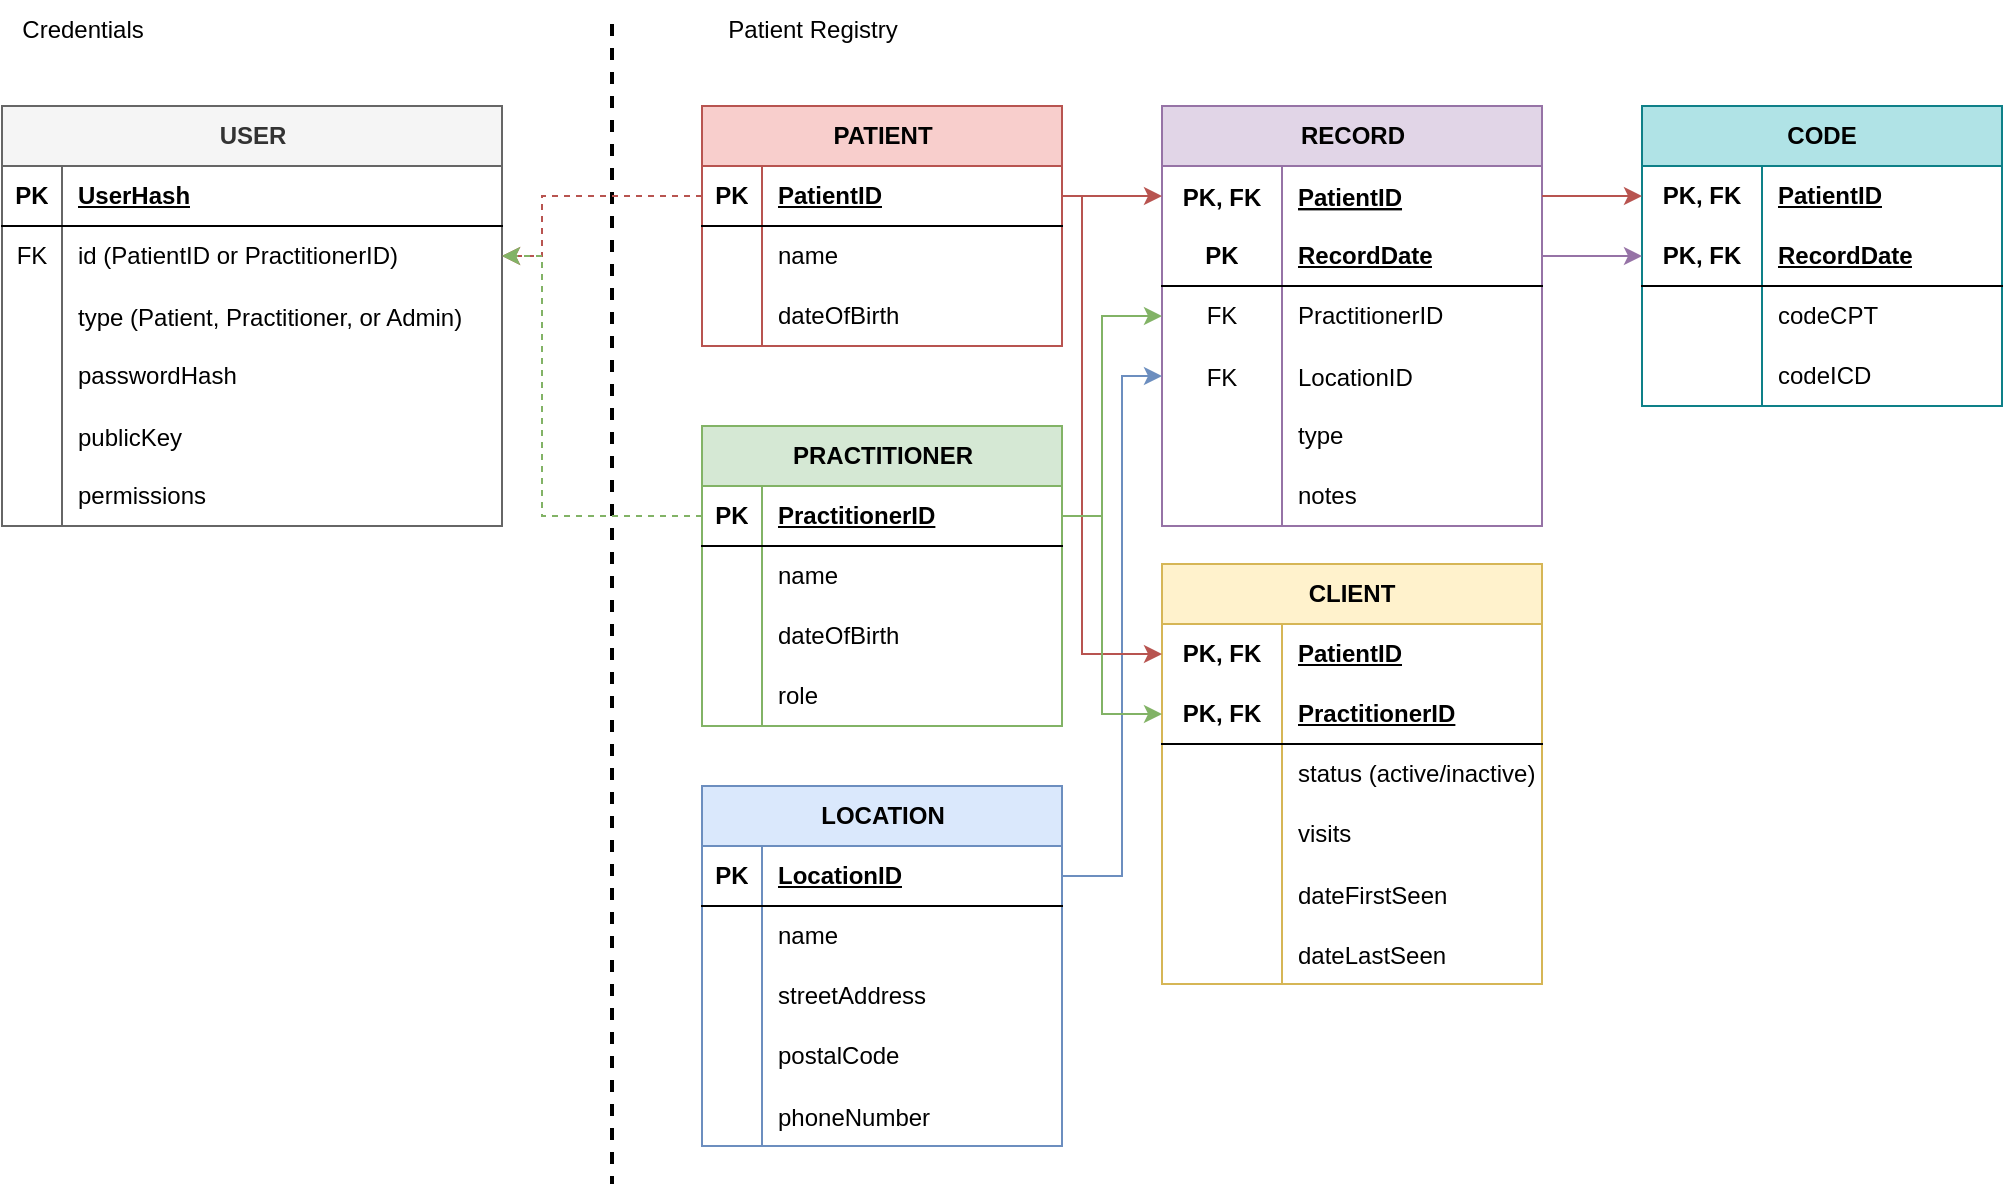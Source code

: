 <mxfile version="24.4.0" type="github">
  <diagram name="Credentials &amp; Patient Registry" id="eqYuc8Sgv0YEJW-9Jb40">
    <mxGraphModel dx="1221" dy="765" grid="1" gridSize="10" guides="1" tooltips="1" connect="1" arrows="1" fold="1" page="1" pageScale="1" pageWidth="1100" pageHeight="850" math="0" shadow="0">
      <root>
        <mxCell id="0" />
        <mxCell id="1" parent="0" />
        <mxCell id="CZYOtbxIdXGF0Ih6spGk-1" value="PATIENT" style="shape=table;startSize=30;container=1;collapsible=1;childLayout=tableLayout;fixedRows=1;rowLines=0;fontStyle=1;align=center;resizeLast=1;html=1;fillColor=#f8cecc;strokeColor=#b85450;" parent="1" vertex="1">
          <mxGeometry x="390" y="81" width="180" height="120" as="geometry">
            <mxRectangle x="80" y="40" width="80" height="30" as="alternateBounds" />
          </mxGeometry>
        </mxCell>
        <mxCell id="CZYOtbxIdXGF0Ih6spGk-2" value="" style="shape=tableRow;horizontal=0;startSize=0;swimlaneHead=0;swimlaneBody=0;fillColor=none;collapsible=0;dropTarget=0;points=[[0,0.5],[1,0.5]];portConstraint=eastwest;top=0;left=0;right=0;bottom=1;" parent="CZYOtbxIdXGF0Ih6spGk-1" vertex="1">
          <mxGeometry y="30" width="180" height="30" as="geometry" />
        </mxCell>
        <mxCell id="CZYOtbxIdXGF0Ih6spGk-3" value="PK" style="shape=partialRectangle;connectable=0;fillColor=none;top=0;left=0;bottom=0;right=0;fontStyle=1;overflow=hidden;whiteSpace=wrap;html=1;" parent="CZYOtbxIdXGF0Ih6spGk-2" vertex="1">
          <mxGeometry width="30" height="30" as="geometry">
            <mxRectangle width="30" height="30" as="alternateBounds" />
          </mxGeometry>
        </mxCell>
        <mxCell id="CZYOtbxIdXGF0Ih6spGk-4" value="PatientID" style="shape=partialRectangle;connectable=0;fillColor=none;top=0;left=0;bottom=0;right=0;align=left;spacingLeft=6;fontStyle=5;overflow=hidden;whiteSpace=wrap;html=1;" parent="CZYOtbxIdXGF0Ih6spGk-2" vertex="1">
          <mxGeometry x="30" width="150" height="30" as="geometry">
            <mxRectangle width="150" height="30" as="alternateBounds" />
          </mxGeometry>
        </mxCell>
        <mxCell id="CZYOtbxIdXGF0Ih6spGk-5" value="" style="shape=tableRow;horizontal=0;startSize=0;swimlaneHead=0;swimlaneBody=0;fillColor=none;collapsible=0;dropTarget=0;points=[[0,0.5],[1,0.5]];portConstraint=eastwest;top=0;left=0;right=0;bottom=0;" parent="CZYOtbxIdXGF0Ih6spGk-1" vertex="1">
          <mxGeometry y="60" width="180" height="30" as="geometry" />
        </mxCell>
        <mxCell id="CZYOtbxIdXGF0Ih6spGk-6" value="" style="shape=partialRectangle;connectable=0;fillColor=none;top=0;left=0;bottom=0;right=0;editable=1;overflow=hidden;whiteSpace=wrap;html=1;" parent="CZYOtbxIdXGF0Ih6spGk-5" vertex="1">
          <mxGeometry width="30" height="30" as="geometry">
            <mxRectangle width="30" height="30" as="alternateBounds" />
          </mxGeometry>
        </mxCell>
        <mxCell id="CZYOtbxIdXGF0Ih6spGk-7" value="name" style="shape=partialRectangle;connectable=0;fillColor=none;top=0;left=0;bottom=0;right=0;align=left;spacingLeft=6;overflow=hidden;whiteSpace=wrap;html=1;" parent="CZYOtbxIdXGF0Ih6spGk-5" vertex="1">
          <mxGeometry x="30" width="150" height="30" as="geometry">
            <mxRectangle width="150" height="30" as="alternateBounds" />
          </mxGeometry>
        </mxCell>
        <mxCell id="CZYOtbxIdXGF0Ih6spGk-8" value="" style="shape=tableRow;horizontal=0;startSize=0;swimlaneHead=0;swimlaneBody=0;fillColor=none;collapsible=0;dropTarget=0;points=[[0,0.5],[1,0.5]];portConstraint=eastwest;top=0;left=0;right=0;bottom=0;" parent="CZYOtbxIdXGF0Ih6spGk-1" vertex="1">
          <mxGeometry y="90" width="180" height="30" as="geometry" />
        </mxCell>
        <mxCell id="CZYOtbxIdXGF0Ih6spGk-9" value="" style="shape=partialRectangle;connectable=0;fillColor=none;top=0;left=0;bottom=0;right=0;editable=1;overflow=hidden;whiteSpace=wrap;html=1;" parent="CZYOtbxIdXGF0Ih6spGk-8" vertex="1">
          <mxGeometry width="30" height="30" as="geometry">
            <mxRectangle width="30" height="30" as="alternateBounds" />
          </mxGeometry>
        </mxCell>
        <mxCell id="CZYOtbxIdXGF0Ih6spGk-10" value="dateOfBirth" style="shape=partialRectangle;connectable=0;fillColor=none;top=0;left=0;bottom=0;right=0;align=left;spacingLeft=6;overflow=hidden;whiteSpace=wrap;html=1;" parent="CZYOtbxIdXGF0Ih6spGk-8" vertex="1">
          <mxGeometry x="30" width="150" height="30" as="geometry">
            <mxRectangle width="150" height="30" as="alternateBounds" />
          </mxGeometry>
        </mxCell>
        <mxCell id="CZYOtbxIdXGF0Ih6spGk-21" value="PRACTITIONER" style="shape=table;startSize=30;container=1;collapsible=1;childLayout=tableLayout;fixedRows=1;rowLines=0;fontStyle=1;align=center;resizeLast=1;html=1;fillColor=#d5e8d4;strokeColor=#82b366;" parent="1" vertex="1">
          <mxGeometry x="390" y="241" width="180" height="150" as="geometry" />
        </mxCell>
        <mxCell id="CZYOtbxIdXGF0Ih6spGk-22" value="" style="shape=tableRow;horizontal=0;startSize=0;swimlaneHead=0;swimlaneBody=0;fillColor=none;collapsible=0;dropTarget=0;points=[[0,0.5],[1,0.5]];portConstraint=eastwest;top=0;left=0;right=0;bottom=1;" parent="CZYOtbxIdXGF0Ih6spGk-21" vertex="1">
          <mxGeometry y="30" width="180" height="30" as="geometry" />
        </mxCell>
        <mxCell id="CZYOtbxIdXGF0Ih6spGk-23" value="PK" style="shape=partialRectangle;connectable=0;fillColor=none;top=0;left=0;bottom=0;right=0;fontStyle=1;overflow=hidden;whiteSpace=wrap;html=1;" parent="CZYOtbxIdXGF0Ih6spGk-22" vertex="1">
          <mxGeometry width="30" height="30" as="geometry">
            <mxRectangle width="30" height="30" as="alternateBounds" />
          </mxGeometry>
        </mxCell>
        <mxCell id="CZYOtbxIdXGF0Ih6spGk-24" value="PractitionerID" style="shape=partialRectangle;connectable=0;fillColor=none;top=0;left=0;bottom=0;right=0;align=left;spacingLeft=6;fontStyle=5;overflow=hidden;whiteSpace=wrap;html=1;" parent="CZYOtbxIdXGF0Ih6spGk-22" vertex="1">
          <mxGeometry x="30" width="150" height="30" as="geometry">
            <mxRectangle width="150" height="30" as="alternateBounds" />
          </mxGeometry>
        </mxCell>
        <mxCell id="CZYOtbxIdXGF0Ih6spGk-25" value="" style="shape=tableRow;horizontal=0;startSize=0;swimlaneHead=0;swimlaneBody=0;fillColor=none;collapsible=0;dropTarget=0;points=[[0,0.5],[1,0.5]];portConstraint=eastwest;top=0;left=0;right=0;bottom=0;" parent="CZYOtbxIdXGF0Ih6spGk-21" vertex="1">
          <mxGeometry y="60" width="180" height="30" as="geometry" />
        </mxCell>
        <mxCell id="CZYOtbxIdXGF0Ih6spGk-26" value="" style="shape=partialRectangle;connectable=0;fillColor=none;top=0;left=0;bottom=0;right=0;editable=1;overflow=hidden;whiteSpace=wrap;html=1;" parent="CZYOtbxIdXGF0Ih6spGk-25" vertex="1">
          <mxGeometry width="30" height="30" as="geometry">
            <mxRectangle width="30" height="30" as="alternateBounds" />
          </mxGeometry>
        </mxCell>
        <mxCell id="CZYOtbxIdXGF0Ih6spGk-27" value="name" style="shape=partialRectangle;connectable=0;fillColor=none;top=0;left=0;bottom=0;right=0;align=left;spacingLeft=6;overflow=hidden;whiteSpace=wrap;html=1;" parent="CZYOtbxIdXGF0Ih6spGk-25" vertex="1">
          <mxGeometry x="30" width="150" height="30" as="geometry">
            <mxRectangle width="150" height="30" as="alternateBounds" />
          </mxGeometry>
        </mxCell>
        <mxCell id="CZYOtbxIdXGF0Ih6spGk-28" value="" style="shape=tableRow;horizontal=0;startSize=0;swimlaneHead=0;swimlaneBody=0;fillColor=none;collapsible=0;dropTarget=0;points=[[0,0.5],[1,0.5]];portConstraint=eastwest;top=0;left=0;right=0;bottom=0;" parent="CZYOtbxIdXGF0Ih6spGk-21" vertex="1">
          <mxGeometry y="90" width="180" height="30" as="geometry" />
        </mxCell>
        <mxCell id="CZYOtbxIdXGF0Ih6spGk-29" value="" style="shape=partialRectangle;connectable=0;fillColor=none;top=0;left=0;bottom=0;right=0;editable=1;overflow=hidden;whiteSpace=wrap;html=1;" parent="CZYOtbxIdXGF0Ih6spGk-28" vertex="1">
          <mxGeometry width="30" height="30" as="geometry">
            <mxRectangle width="30" height="30" as="alternateBounds" />
          </mxGeometry>
        </mxCell>
        <mxCell id="CZYOtbxIdXGF0Ih6spGk-30" value="dateOfBirth" style="shape=partialRectangle;connectable=0;fillColor=none;top=0;left=0;bottom=0;right=0;align=left;spacingLeft=6;overflow=hidden;whiteSpace=wrap;html=1;" parent="CZYOtbxIdXGF0Ih6spGk-28" vertex="1">
          <mxGeometry x="30" width="150" height="30" as="geometry">
            <mxRectangle width="150" height="30" as="alternateBounds" />
          </mxGeometry>
        </mxCell>
        <mxCell id="CZYOtbxIdXGF0Ih6spGk-31" value="" style="shape=tableRow;horizontal=0;startSize=0;swimlaneHead=0;swimlaneBody=0;fillColor=none;collapsible=0;dropTarget=0;points=[[0,0.5],[1,0.5]];portConstraint=eastwest;top=0;left=0;right=0;bottom=0;" parent="CZYOtbxIdXGF0Ih6spGk-21" vertex="1">
          <mxGeometry y="120" width="180" height="30" as="geometry" />
        </mxCell>
        <mxCell id="CZYOtbxIdXGF0Ih6spGk-32" value="" style="shape=partialRectangle;connectable=0;fillColor=none;top=0;left=0;bottom=0;right=0;editable=1;overflow=hidden;whiteSpace=wrap;html=1;" parent="CZYOtbxIdXGF0Ih6spGk-31" vertex="1">
          <mxGeometry width="30" height="30" as="geometry">
            <mxRectangle width="30" height="30" as="alternateBounds" />
          </mxGeometry>
        </mxCell>
        <mxCell id="CZYOtbxIdXGF0Ih6spGk-33" value="role" style="shape=partialRectangle;connectable=0;fillColor=none;top=0;left=0;bottom=0;right=0;align=left;spacingLeft=6;overflow=hidden;whiteSpace=wrap;html=1;" parent="CZYOtbxIdXGF0Ih6spGk-31" vertex="1">
          <mxGeometry x="30" width="150" height="30" as="geometry">
            <mxRectangle width="150" height="30" as="alternateBounds" />
          </mxGeometry>
        </mxCell>
        <mxCell id="CZYOtbxIdXGF0Ih6spGk-38" value="RECORD" style="shape=table;startSize=30;container=1;collapsible=1;childLayout=tableLayout;fixedRows=1;rowLines=0;fontStyle=1;align=center;resizeLast=1;html=1;fillColor=#e1d5e7;strokeColor=#9673a6;" parent="1" vertex="1">
          <mxGeometry x="620" y="81" width="190" height="210" as="geometry" />
        </mxCell>
        <mxCell id="CZYOtbxIdXGF0Ih6spGk-58" value="" style="shape=tableRow;horizontal=0;startSize=0;swimlaneHead=0;swimlaneBody=0;fillColor=none;collapsible=0;dropTarget=0;points=[[0,0.5],[1,0.5]];portConstraint=eastwest;top=0;left=0;right=0;bottom=0;" parent="CZYOtbxIdXGF0Ih6spGk-38" vertex="1">
          <mxGeometry y="30" width="190" height="30" as="geometry" />
        </mxCell>
        <mxCell id="CZYOtbxIdXGF0Ih6spGk-59" value="PK, FK" style="shape=partialRectangle;connectable=0;fillColor=none;top=0;left=0;bottom=0;right=0;editable=1;overflow=hidden;fontStyle=1" parent="CZYOtbxIdXGF0Ih6spGk-58" vertex="1">
          <mxGeometry width="60" height="30" as="geometry">
            <mxRectangle width="60" height="30" as="alternateBounds" />
          </mxGeometry>
        </mxCell>
        <mxCell id="CZYOtbxIdXGF0Ih6spGk-60" value="PatientID" style="shape=partialRectangle;connectable=0;fillColor=none;top=0;left=0;bottom=0;right=0;align=left;spacingLeft=6;overflow=hidden;fontStyle=5" parent="CZYOtbxIdXGF0Ih6spGk-58" vertex="1">
          <mxGeometry x="60" width="130" height="30" as="geometry">
            <mxRectangle width="130" height="30" as="alternateBounds" />
          </mxGeometry>
        </mxCell>
        <mxCell id="CZYOtbxIdXGF0Ih6spGk-39" value="" style="shape=tableRow;horizontal=0;startSize=0;swimlaneHead=0;swimlaneBody=0;fillColor=none;collapsible=0;dropTarget=0;points=[[0,0.5],[1,0.5]];portConstraint=eastwest;top=0;left=0;right=0;bottom=1;" parent="CZYOtbxIdXGF0Ih6spGk-38" vertex="1">
          <mxGeometry y="60" width="190" height="30" as="geometry" />
        </mxCell>
        <mxCell id="CZYOtbxIdXGF0Ih6spGk-40" value="PK" style="shape=partialRectangle;connectable=0;fillColor=none;top=0;left=0;bottom=0;right=0;fontStyle=1;overflow=hidden;whiteSpace=wrap;html=1;" parent="CZYOtbxIdXGF0Ih6spGk-39" vertex="1">
          <mxGeometry width="60" height="30" as="geometry">
            <mxRectangle width="60" height="30" as="alternateBounds" />
          </mxGeometry>
        </mxCell>
        <mxCell id="CZYOtbxIdXGF0Ih6spGk-41" value="RecordDate" style="shape=partialRectangle;connectable=0;fillColor=none;top=0;left=0;bottom=0;right=0;align=left;spacingLeft=6;fontStyle=5;overflow=hidden;whiteSpace=wrap;html=1;" parent="CZYOtbxIdXGF0Ih6spGk-39" vertex="1">
          <mxGeometry x="60" width="130" height="30" as="geometry">
            <mxRectangle width="130" height="30" as="alternateBounds" />
          </mxGeometry>
        </mxCell>
        <mxCell id="CZYOtbxIdXGF0Ih6spGk-42" value="" style="shape=tableRow;horizontal=0;startSize=0;swimlaneHead=0;swimlaneBody=0;fillColor=none;collapsible=0;dropTarget=0;points=[[0,0.5],[1,0.5]];portConstraint=eastwest;top=0;left=0;right=0;bottom=0;" parent="CZYOtbxIdXGF0Ih6spGk-38" vertex="1">
          <mxGeometry y="90" width="190" height="30" as="geometry" />
        </mxCell>
        <mxCell id="CZYOtbxIdXGF0Ih6spGk-43" value="FK" style="shape=partialRectangle;connectable=0;fillColor=none;top=0;left=0;bottom=0;right=0;editable=1;overflow=hidden;whiteSpace=wrap;html=1;" parent="CZYOtbxIdXGF0Ih6spGk-42" vertex="1">
          <mxGeometry width="60" height="30" as="geometry">
            <mxRectangle width="60" height="30" as="alternateBounds" />
          </mxGeometry>
        </mxCell>
        <mxCell id="CZYOtbxIdXGF0Ih6spGk-44" value="PractitionerID" style="shape=partialRectangle;connectable=0;fillColor=none;top=0;left=0;bottom=0;right=0;align=left;spacingLeft=6;overflow=hidden;whiteSpace=wrap;html=1;" parent="CZYOtbxIdXGF0Ih6spGk-42" vertex="1">
          <mxGeometry x="60" width="130" height="30" as="geometry">
            <mxRectangle width="130" height="30" as="alternateBounds" />
          </mxGeometry>
        </mxCell>
        <mxCell id="CZYOtbxIdXGF0Ih6spGk-83" value="" style="shape=tableRow;horizontal=0;startSize=0;swimlaneHead=0;swimlaneBody=0;fillColor=none;collapsible=0;dropTarget=0;points=[[0,0.5],[1,0.5]];portConstraint=eastwest;top=0;left=0;right=0;bottom=0;" parent="CZYOtbxIdXGF0Ih6spGk-38" vertex="1">
          <mxGeometry y="120" width="190" height="30" as="geometry" />
        </mxCell>
        <mxCell id="CZYOtbxIdXGF0Ih6spGk-84" value="FK" style="shape=partialRectangle;connectable=0;fillColor=none;top=0;left=0;bottom=0;right=0;editable=1;overflow=hidden;" parent="CZYOtbxIdXGF0Ih6spGk-83" vertex="1">
          <mxGeometry width="60" height="30" as="geometry">
            <mxRectangle width="60" height="30" as="alternateBounds" />
          </mxGeometry>
        </mxCell>
        <mxCell id="CZYOtbxIdXGF0Ih6spGk-85" value="LocationID" style="shape=partialRectangle;connectable=0;fillColor=none;top=0;left=0;bottom=0;right=0;align=left;spacingLeft=6;overflow=hidden;" parent="CZYOtbxIdXGF0Ih6spGk-83" vertex="1">
          <mxGeometry x="60" width="130" height="30" as="geometry">
            <mxRectangle width="130" height="30" as="alternateBounds" />
          </mxGeometry>
        </mxCell>
        <mxCell id="CZYOtbxIdXGF0Ih6spGk-45" value="" style="shape=tableRow;horizontal=0;startSize=0;swimlaneHead=0;swimlaneBody=0;fillColor=none;collapsible=0;dropTarget=0;points=[[0,0.5],[1,0.5]];portConstraint=eastwest;top=0;left=0;right=0;bottom=0;" parent="CZYOtbxIdXGF0Ih6spGk-38" vertex="1">
          <mxGeometry y="150" width="190" height="30" as="geometry" />
        </mxCell>
        <mxCell id="CZYOtbxIdXGF0Ih6spGk-46" value="" style="shape=partialRectangle;connectable=0;fillColor=none;top=0;left=0;bottom=0;right=0;editable=1;overflow=hidden;whiteSpace=wrap;html=1;" parent="CZYOtbxIdXGF0Ih6spGk-45" vertex="1">
          <mxGeometry width="60" height="30" as="geometry">
            <mxRectangle width="60" height="30" as="alternateBounds" />
          </mxGeometry>
        </mxCell>
        <mxCell id="CZYOtbxIdXGF0Ih6spGk-47" value="type" style="shape=partialRectangle;connectable=0;fillColor=none;top=0;left=0;bottom=0;right=0;align=left;spacingLeft=6;overflow=hidden;whiteSpace=wrap;html=1;" parent="CZYOtbxIdXGF0Ih6spGk-45" vertex="1">
          <mxGeometry x="60" width="130" height="30" as="geometry">
            <mxRectangle width="130" height="30" as="alternateBounds" />
          </mxGeometry>
        </mxCell>
        <mxCell id="CZYOtbxIdXGF0Ih6spGk-48" value="" style="shape=tableRow;horizontal=0;startSize=0;swimlaneHead=0;swimlaneBody=0;fillColor=none;collapsible=0;dropTarget=0;points=[[0,0.5],[1,0.5]];portConstraint=eastwest;top=0;left=0;right=0;bottom=0;" parent="CZYOtbxIdXGF0Ih6spGk-38" vertex="1">
          <mxGeometry y="180" width="190" height="30" as="geometry" />
        </mxCell>
        <mxCell id="CZYOtbxIdXGF0Ih6spGk-49" value="" style="shape=partialRectangle;connectable=0;fillColor=none;top=0;left=0;bottom=0;right=0;editable=1;overflow=hidden;whiteSpace=wrap;html=1;" parent="CZYOtbxIdXGF0Ih6spGk-48" vertex="1">
          <mxGeometry width="60" height="30" as="geometry">
            <mxRectangle width="60" height="30" as="alternateBounds" />
          </mxGeometry>
        </mxCell>
        <mxCell id="CZYOtbxIdXGF0Ih6spGk-50" value="notes" style="shape=partialRectangle;connectable=0;fillColor=none;top=0;left=0;bottom=0;right=0;align=left;spacingLeft=6;overflow=hidden;whiteSpace=wrap;html=1;" parent="CZYOtbxIdXGF0Ih6spGk-48" vertex="1">
          <mxGeometry x="60" width="130" height="30" as="geometry">
            <mxRectangle width="130" height="30" as="alternateBounds" />
          </mxGeometry>
        </mxCell>
        <mxCell id="CZYOtbxIdXGF0Ih6spGk-64" value="LOCATION" style="shape=table;startSize=30;container=1;collapsible=1;childLayout=tableLayout;fixedRows=1;rowLines=0;fontStyle=1;align=center;resizeLast=1;html=1;fillColor=#dae8fc;strokeColor=#6c8ebf;" parent="1" vertex="1">
          <mxGeometry x="390" y="421" width="180" height="180" as="geometry" />
        </mxCell>
        <mxCell id="CZYOtbxIdXGF0Ih6spGk-65" value="" style="shape=tableRow;horizontal=0;startSize=0;swimlaneHead=0;swimlaneBody=0;fillColor=none;collapsible=0;dropTarget=0;points=[[0,0.5],[1,0.5]];portConstraint=eastwest;top=0;left=0;right=0;bottom=1;" parent="CZYOtbxIdXGF0Ih6spGk-64" vertex="1">
          <mxGeometry y="30" width="180" height="30" as="geometry" />
        </mxCell>
        <mxCell id="CZYOtbxIdXGF0Ih6spGk-66" value="PK" style="shape=partialRectangle;connectable=0;fillColor=none;top=0;left=0;bottom=0;right=0;fontStyle=1;overflow=hidden;whiteSpace=wrap;html=1;" parent="CZYOtbxIdXGF0Ih6spGk-65" vertex="1">
          <mxGeometry width="30" height="30" as="geometry">
            <mxRectangle width="30" height="30" as="alternateBounds" />
          </mxGeometry>
        </mxCell>
        <mxCell id="CZYOtbxIdXGF0Ih6spGk-67" value="LocationID" style="shape=partialRectangle;connectable=0;fillColor=none;top=0;left=0;bottom=0;right=0;align=left;spacingLeft=6;fontStyle=5;overflow=hidden;whiteSpace=wrap;html=1;" parent="CZYOtbxIdXGF0Ih6spGk-65" vertex="1">
          <mxGeometry x="30" width="150" height="30" as="geometry">
            <mxRectangle width="150" height="30" as="alternateBounds" />
          </mxGeometry>
        </mxCell>
        <mxCell id="CZYOtbxIdXGF0Ih6spGk-68" value="" style="shape=tableRow;horizontal=0;startSize=0;swimlaneHead=0;swimlaneBody=0;fillColor=none;collapsible=0;dropTarget=0;points=[[0,0.5],[1,0.5]];portConstraint=eastwest;top=0;left=0;right=0;bottom=0;" parent="CZYOtbxIdXGF0Ih6spGk-64" vertex="1">
          <mxGeometry y="60" width="180" height="30" as="geometry" />
        </mxCell>
        <mxCell id="CZYOtbxIdXGF0Ih6spGk-69" value="" style="shape=partialRectangle;connectable=0;fillColor=none;top=0;left=0;bottom=0;right=0;editable=1;overflow=hidden;whiteSpace=wrap;html=1;" parent="CZYOtbxIdXGF0Ih6spGk-68" vertex="1">
          <mxGeometry width="30" height="30" as="geometry">
            <mxRectangle width="30" height="30" as="alternateBounds" />
          </mxGeometry>
        </mxCell>
        <mxCell id="CZYOtbxIdXGF0Ih6spGk-70" value="name" style="shape=partialRectangle;connectable=0;fillColor=none;top=0;left=0;bottom=0;right=0;align=left;spacingLeft=6;overflow=hidden;whiteSpace=wrap;html=1;" parent="CZYOtbxIdXGF0Ih6spGk-68" vertex="1">
          <mxGeometry x="30" width="150" height="30" as="geometry">
            <mxRectangle width="150" height="30" as="alternateBounds" />
          </mxGeometry>
        </mxCell>
        <mxCell id="CZYOtbxIdXGF0Ih6spGk-71" value="" style="shape=tableRow;horizontal=0;startSize=0;swimlaneHead=0;swimlaneBody=0;fillColor=none;collapsible=0;dropTarget=0;points=[[0,0.5],[1,0.5]];portConstraint=eastwest;top=0;left=0;right=0;bottom=0;" parent="CZYOtbxIdXGF0Ih6spGk-64" vertex="1">
          <mxGeometry y="90" width="180" height="30" as="geometry" />
        </mxCell>
        <mxCell id="CZYOtbxIdXGF0Ih6spGk-72" value="" style="shape=partialRectangle;connectable=0;fillColor=none;top=0;left=0;bottom=0;right=0;editable=1;overflow=hidden;whiteSpace=wrap;html=1;" parent="CZYOtbxIdXGF0Ih6spGk-71" vertex="1">
          <mxGeometry width="30" height="30" as="geometry">
            <mxRectangle width="30" height="30" as="alternateBounds" />
          </mxGeometry>
        </mxCell>
        <mxCell id="CZYOtbxIdXGF0Ih6spGk-73" value="streetAddress" style="shape=partialRectangle;connectable=0;fillColor=none;top=0;left=0;bottom=0;right=0;align=left;spacingLeft=6;overflow=hidden;whiteSpace=wrap;html=1;" parent="CZYOtbxIdXGF0Ih6spGk-71" vertex="1">
          <mxGeometry x="30" width="150" height="30" as="geometry">
            <mxRectangle width="150" height="30" as="alternateBounds" />
          </mxGeometry>
        </mxCell>
        <mxCell id="CZYOtbxIdXGF0Ih6spGk-74" value="" style="shape=tableRow;horizontal=0;startSize=0;swimlaneHead=0;swimlaneBody=0;fillColor=none;collapsible=0;dropTarget=0;points=[[0,0.5],[1,0.5]];portConstraint=eastwest;top=0;left=0;right=0;bottom=0;" parent="CZYOtbxIdXGF0Ih6spGk-64" vertex="1">
          <mxGeometry y="120" width="180" height="30" as="geometry" />
        </mxCell>
        <mxCell id="CZYOtbxIdXGF0Ih6spGk-75" value="" style="shape=partialRectangle;connectable=0;fillColor=none;top=0;left=0;bottom=0;right=0;editable=1;overflow=hidden;whiteSpace=wrap;html=1;" parent="CZYOtbxIdXGF0Ih6spGk-74" vertex="1">
          <mxGeometry width="30" height="30" as="geometry">
            <mxRectangle width="30" height="30" as="alternateBounds" />
          </mxGeometry>
        </mxCell>
        <mxCell id="CZYOtbxIdXGF0Ih6spGk-76" value="postalCode" style="shape=partialRectangle;connectable=0;fillColor=none;top=0;left=0;bottom=0;right=0;align=left;spacingLeft=6;overflow=hidden;whiteSpace=wrap;html=1;" parent="CZYOtbxIdXGF0Ih6spGk-74" vertex="1">
          <mxGeometry x="30" width="150" height="30" as="geometry">
            <mxRectangle width="150" height="30" as="alternateBounds" />
          </mxGeometry>
        </mxCell>
        <mxCell id="CZYOtbxIdXGF0Ih6spGk-77" value="" style="shape=tableRow;horizontal=0;startSize=0;swimlaneHead=0;swimlaneBody=0;fillColor=none;collapsible=0;dropTarget=0;points=[[0,0.5],[1,0.5]];portConstraint=eastwest;top=0;left=0;right=0;bottom=0;" parent="CZYOtbxIdXGF0Ih6spGk-64" vertex="1">
          <mxGeometry y="150" width="180" height="30" as="geometry" />
        </mxCell>
        <mxCell id="CZYOtbxIdXGF0Ih6spGk-78" value="" style="shape=partialRectangle;connectable=0;fillColor=none;top=0;left=0;bottom=0;right=0;editable=1;overflow=hidden;" parent="CZYOtbxIdXGF0Ih6spGk-77" vertex="1">
          <mxGeometry width="30" height="30" as="geometry">
            <mxRectangle width="30" height="30" as="alternateBounds" />
          </mxGeometry>
        </mxCell>
        <mxCell id="CZYOtbxIdXGF0Ih6spGk-79" value="phoneNumber" style="shape=partialRectangle;connectable=0;fillColor=none;top=0;left=0;bottom=0;right=0;align=left;spacingLeft=6;overflow=hidden;" parent="CZYOtbxIdXGF0Ih6spGk-77" vertex="1">
          <mxGeometry x="30" width="150" height="30" as="geometry">
            <mxRectangle width="150" height="30" as="alternateBounds" />
          </mxGeometry>
        </mxCell>
        <mxCell id="CZYOtbxIdXGF0Ih6spGk-86" style="edgeStyle=orthogonalEdgeStyle;rounded=0;orthogonalLoop=1;jettySize=auto;html=1;exitX=1;exitY=0.5;exitDx=0;exitDy=0;entryX=0;entryY=0.5;entryDx=0;entryDy=0;fillColor=#dae8fc;strokeColor=#6c8ebf;" parent="1" source="CZYOtbxIdXGF0Ih6spGk-65" target="CZYOtbxIdXGF0Ih6spGk-83" edge="1">
          <mxGeometry relative="1" as="geometry">
            <Array as="points">
              <mxPoint x="600" y="466" />
              <mxPoint x="600" y="216" />
            </Array>
          </mxGeometry>
        </mxCell>
        <mxCell id="CZYOtbxIdXGF0Ih6spGk-87" style="edgeStyle=orthogonalEdgeStyle;rounded=0;orthogonalLoop=1;jettySize=auto;html=1;exitX=1;exitY=0.5;exitDx=0;exitDy=0;entryX=0;entryY=0.5;entryDx=0;entryDy=0;fillColor=#d5e8d4;strokeColor=#82b366;" parent="1" source="CZYOtbxIdXGF0Ih6spGk-22" target="CZYOtbxIdXGF0Ih6spGk-42" edge="1">
          <mxGeometry relative="1" as="geometry">
            <Array as="points">
              <mxPoint x="590" y="286" />
              <mxPoint x="590" y="186" />
            </Array>
          </mxGeometry>
        </mxCell>
        <mxCell id="3VrDn4-zEaqxQMhyOwzm-1" value="USER" style="shape=table;startSize=30;container=1;collapsible=1;childLayout=tableLayout;fixedRows=1;rowLines=0;fontStyle=1;align=center;resizeLast=1;html=1;fillColor=#f5f5f5;fontColor=#333333;strokeColor=#666666;" parent="1" vertex="1">
          <mxGeometry x="40" y="81" width="250" height="210" as="geometry" />
        </mxCell>
        <mxCell id="3VrDn4-zEaqxQMhyOwzm-2" value="" style="shape=tableRow;horizontal=0;startSize=0;swimlaneHead=0;swimlaneBody=0;fillColor=none;collapsible=0;dropTarget=0;points=[[0,0.5],[1,0.5]];portConstraint=eastwest;top=0;left=0;right=0;bottom=1;" parent="3VrDn4-zEaqxQMhyOwzm-1" vertex="1">
          <mxGeometry y="30" width="250" height="30" as="geometry" />
        </mxCell>
        <mxCell id="3VrDn4-zEaqxQMhyOwzm-3" value="PK" style="shape=partialRectangle;connectable=0;fillColor=none;top=0;left=0;bottom=0;right=0;fontStyle=1;overflow=hidden;whiteSpace=wrap;html=1;" parent="3VrDn4-zEaqxQMhyOwzm-2" vertex="1">
          <mxGeometry width="30" height="30" as="geometry">
            <mxRectangle width="30" height="30" as="alternateBounds" />
          </mxGeometry>
        </mxCell>
        <mxCell id="3VrDn4-zEaqxQMhyOwzm-4" value="UserHash" style="shape=partialRectangle;connectable=0;fillColor=none;top=0;left=0;bottom=0;right=0;align=left;spacingLeft=6;fontStyle=5;overflow=hidden;whiteSpace=wrap;html=1;" parent="3VrDn4-zEaqxQMhyOwzm-2" vertex="1">
          <mxGeometry x="30" width="220" height="30" as="geometry">
            <mxRectangle width="220" height="30" as="alternateBounds" />
          </mxGeometry>
        </mxCell>
        <mxCell id="3VrDn4-zEaqxQMhyOwzm-5" value="" style="shape=tableRow;horizontal=0;startSize=0;swimlaneHead=0;swimlaneBody=0;fillColor=none;collapsible=0;dropTarget=0;points=[[0,0.5],[1,0.5]];portConstraint=eastwest;top=0;left=0;right=0;bottom=0;" parent="3VrDn4-zEaqxQMhyOwzm-1" vertex="1">
          <mxGeometry y="60" width="250" height="30" as="geometry" />
        </mxCell>
        <mxCell id="3VrDn4-zEaqxQMhyOwzm-6" value="FK" style="shape=partialRectangle;connectable=0;fillColor=none;top=0;left=0;bottom=0;right=0;editable=1;overflow=hidden;whiteSpace=wrap;html=1;" parent="3VrDn4-zEaqxQMhyOwzm-5" vertex="1">
          <mxGeometry width="30" height="30" as="geometry">
            <mxRectangle width="30" height="30" as="alternateBounds" />
          </mxGeometry>
        </mxCell>
        <mxCell id="3VrDn4-zEaqxQMhyOwzm-7" value="id (PatientID or PractitionerID)" style="shape=partialRectangle;connectable=0;fillColor=none;top=0;left=0;bottom=0;right=0;align=left;spacingLeft=6;overflow=hidden;whiteSpace=wrap;html=1;" parent="3VrDn4-zEaqxQMhyOwzm-5" vertex="1">
          <mxGeometry x="30" width="220" height="30" as="geometry">
            <mxRectangle width="220" height="30" as="alternateBounds" />
          </mxGeometry>
        </mxCell>
        <mxCell id="3VrDn4-zEaqxQMhyOwzm-18" value="" style="shape=tableRow;horizontal=0;startSize=0;swimlaneHead=0;swimlaneBody=0;fillColor=none;collapsible=0;dropTarget=0;points=[[0,0.5],[1,0.5]];portConstraint=eastwest;top=0;left=0;right=0;bottom=0;" parent="3VrDn4-zEaqxQMhyOwzm-1" vertex="1">
          <mxGeometry y="90" width="250" height="30" as="geometry" />
        </mxCell>
        <mxCell id="3VrDn4-zEaqxQMhyOwzm-19" value="" style="shape=partialRectangle;connectable=0;fillColor=none;top=0;left=0;bottom=0;right=0;editable=1;overflow=hidden;" parent="3VrDn4-zEaqxQMhyOwzm-18" vertex="1">
          <mxGeometry width="30" height="30" as="geometry">
            <mxRectangle width="30" height="30" as="alternateBounds" />
          </mxGeometry>
        </mxCell>
        <mxCell id="3VrDn4-zEaqxQMhyOwzm-20" value="type (Patient, Practitioner, or Admin)" style="shape=partialRectangle;connectable=0;fillColor=none;top=0;left=0;bottom=0;right=0;align=left;spacingLeft=6;overflow=hidden;" parent="3VrDn4-zEaqxQMhyOwzm-18" vertex="1">
          <mxGeometry x="30" width="220" height="30" as="geometry">
            <mxRectangle width="220" height="30" as="alternateBounds" />
          </mxGeometry>
        </mxCell>
        <mxCell id="3VrDn4-zEaqxQMhyOwzm-8" value="" style="shape=tableRow;horizontal=0;startSize=0;swimlaneHead=0;swimlaneBody=0;fillColor=none;collapsible=0;dropTarget=0;points=[[0,0.5],[1,0.5]];portConstraint=eastwest;top=0;left=0;right=0;bottom=0;" parent="3VrDn4-zEaqxQMhyOwzm-1" vertex="1">
          <mxGeometry y="120" width="250" height="30" as="geometry" />
        </mxCell>
        <mxCell id="3VrDn4-zEaqxQMhyOwzm-9" value="" style="shape=partialRectangle;connectable=0;fillColor=none;top=0;left=0;bottom=0;right=0;editable=1;overflow=hidden;whiteSpace=wrap;html=1;" parent="3VrDn4-zEaqxQMhyOwzm-8" vertex="1">
          <mxGeometry width="30" height="30" as="geometry">
            <mxRectangle width="30" height="30" as="alternateBounds" />
          </mxGeometry>
        </mxCell>
        <mxCell id="3VrDn4-zEaqxQMhyOwzm-10" value="passwordHash" style="shape=partialRectangle;connectable=0;fillColor=none;top=0;left=0;bottom=0;right=0;align=left;spacingLeft=6;overflow=hidden;whiteSpace=wrap;html=1;" parent="3VrDn4-zEaqxQMhyOwzm-8" vertex="1">
          <mxGeometry x="30" width="220" height="30" as="geometry">
            <mxRectangle width="220" height="30" as="alternateBounds" />
          </mxGeometry>
        </mxCell>
        <mxCell id="3VrDn4-zEaqxQMhyOwzm-15" value="" style="shape=tableRow;horizontal=0;startSize=0;swimlaneHead=0;swimlaneBody=0;fillColor=none;collapsible=0;dropTarget=0;points=[[0,0.5],[1,0.5]];portConstraint=eastwest;top=0;left=0;right=0;bottom=0;" parent="3VrDn4-zEaqxQMhyOwzm-1" vertex="1">
          <mxGeometry y="150" width="250" height="30" as="geometry" />
        </mxCell>
        <mxCell id="3VrDn4-zEaqxQMhyOwzm-16" value="" style="shape=partialRectangle;connectable=0;fillColor=none;top=0;left=0;bottom=0;right=0;editable=1;overflow=hidden;" parent="3VrDn4-zEaqxQMhyOwzm-15" vertex="1">
          <mxGeometry width="30" height="30" as="geometry">
            <mxRectangle width="30" height="30" as="alternateBounds" />
          </mxGeometry>
        </mxCell>
        <mxCell id="3VrDn4-zEaqxQMhyOwzm-17" value="publicKey" style="shape=partialRectangle;connectable=0;fillColor=none;top=0;left=0;bottom=0;right=0;align=left;spacingLeft=6;overflow=hidden;" parent="3VrDn4-zEaqxQMhyOwzm-15" vertex="1">
          <mxGeometry x="30" width="220" height="30" as="geometry">
            <mxRectangle width="220" height="30" as="alternateBounds" />
          </mxGeometry>
        </mxCell>
        <mxCell id="3VrDn4-zEaqxQMhyOwzm-11" value="" style="shape=tableRow;horizontal=0;startSize=0;swimlaneHead=0;swimlaneBody=0;fillColor=none;collapsible=0;dropTarget=0;points=[[0,0.5],[1,0.5]];portConstraint=eastwest;top=0;left=0;right=0;bottom=0;" parent="3VrDn4-zEaqxQMhyOwzm-1" vertex="1">
          <mxGeometry y="180" width="250" height="30" as="geometry" />
        </mxCell>
        <mxCell id="3VrDn4-zEaqxQMhyOwzm-12" value="" style="shape=partialRectangle;connectable=0;fillColor=none;top=0;left=0;bottom=0;right=0;editable=1;overflow=hidden;whiteSpace=wrap;html=1;" parent="3VrDn4-zEaqxQMhyOwzm-11" vertex="1">
          <mxGeometry width="30" height="30" as="geometry">
            <mxRectangle width="30" height="30" as="alternateBounds" />
          </mxGeometry>
        </mxCell>
        <mxCell id="3VrDn4-zEaqxQMhyOwzm-13" value="permissions" style="shape=partialRectangle;connectable=0;fillColor=none;top=0;left=0;bottom=0;right=0;align=left;spacingLeft=6;overflow=hidden;whiteSpace=wrap;html=1;" parent="3VrDn4-zEaqxQMhyOwzm-11" vertex="1">
          <mxGeometry x="30" width="220" height="30" as="geometry">
            <mxRectangle width="220" height="30" as="alternateBounds" />
          </mxGeometry>
        </mxCell>
        <mxCell id="3VrDn4-zEaqxQMhyOwzm-14" style="edgeStyle=orthogonalEdgeStyle;rounded=0;orthogonalLoop=1;jettySize=auto;html=1;exitX=1;exitY=0.5;exitDx=0;exitDy=0;entryX=0;entryY=0.5;entryDx=0;entryDy=0;fillColor=#f8cecc;strokeColor=#b85450;" parent="1" source="CZYOtbxIdXGF0Ih6spGk-2" target="CZYOtbxIdXGF0Ih6spGk-58" edge="1">
          <mxGeometry relative="1" as="geometry" />
        </mxCell>
        <mxCell id="3VrDn4-zEaqxQMhyOwzm-21" value="" style="line;strokeWidth=2;direction=south;html=1;strokeColor=default;dashed=1;" parent="1" vertex="1">
          <mxGeometry x="340" y="40" width="10" height="580" as="geometry" />
        </mxCell>
        <mxCell id="3VrDn4-zEaqxQMhyOwzm-22" value="Credentials" style="text;html=1;align=center;verticalAlign=middle;resizable=0;points=[];autosize=1;strokeColor=none;fillColor=none;" parent="1" vertex="1">
          <mxGeometry x="40" y="28" width="80" height="30" as="geometry" />
        </mxCell>
        <mxCell id="3VrDn4-zEaqxQMhyOwzm-23" value="&lt;div&gt;Patient Registry&lt;/div&gt;" style="text;html=1;align=center;verticalAlign=middle;resizable=0;points=[];autosize=1;strokeColor=none;fillColor=none;" parent="1" vertex="1">
          <mxGeometry x="390" y="28" width="110" height="30" as="geometry" />
        </mxCell>
        <mxCell id="wjAVMQVNI6CG40twRgSc-14" value="CLIENT" style="shape=table;startSize=30;container=1;collapsible=1;childLayout=tableLayout;fixedRows=1;rowLines=0;fontStyle=1;align=center;resizeLast=1;html=1;whiteSpace=wrap;fillColor=#fff2cc;strokeColor=#d6b656;" parent="1" vertex="1">
          <mxGeometry x="620" y="310" width="190" height="210" as="geometry" />
        </mxCell>
        <mxCell id="wjAVMQVNI6CG40twRgSc-15" value="" style="shape=tableRow;horizontal=0;startSize=0;swimlaneHead=0;swimlaneBody=0;fillColor=none;collapsible=0;dropTarget=0;points=[[0,0.5],[1,0.5]];portConstraint=eastwest;top=0;left=0;right=0;bottom=0;html=1;" parent="wjAVMQVNI6CG40twRgSc-14" vertex="1">
          <mxGeometry y="30" width="190" height="30" as="geometry" />
        </mxCell>
        <mxCell id="wjAVMQVNI6CG40twRgSc-16" value="PK, FK" style="shape=partialRectangle;connectable=0;fillColor=none;top=0;left=0;bottom=0;right=0;fontStyle=1;overflow=hidden;html=1;whiteSpace=wrap;" parent="wjAVMQVNI6CG40twRgSc-15" vertex="1">
          <mxGeometry width="60" height="30" as="geometry">
            <mxRectangle width="60" height="30" as="alternateBounds" />
          </mxGeometry>
        </mxCell>
        <mxCell id="wjAVMQVNI6CG40twRgSc-17" value="PatientID" style="shape=partialRectangle;connectable=0;fillColor=none;top=0;left=0;bottom=0;right=0;align=left;spacingLeft=6;fontStyle=5;overflow=hidden;html=1;whiteSpace=wrap;" parent="wjAVMQVNI6CG40twRgSc-15" vertex="1">
          <mxGeometry x="60" width="130" height="30" as="geometry">
            <mxRectangle width="130" height="30" as="alternateBounds" />
          </mxGeometry>
        </mxCell>
        <mxCell id="wjAVMQVNI6CG40twRgSc-18" value="" style="shape=tableRow;horizontal=0;startSize=0;swimlaneHead=0;swimlaneBody=0;fillColor=none;collapsible=0;dropTarget=0;points=[[0,0.5],[1,0.5]];portConstraint=eastwest;top=0;left=0;right=0;bottom=1;html=1;" parent="wjAVMQVNI6CG40twRgSc-14" vertex="1">
          <mxGeometry y="60" width="190" height="30" as="geometry" />
        </mxCell>
        <mxCell id="wjAVMQVNI6CG40twRgSc-19" value="PK, FK" style="shape=partialRectangle;connectable=0;fillColor=none;top=0;left=0;bottom=0;right=0;fontStyle=1;overflow=hidden;html=1;whiteSpace=wrap;" parent="wjAVMQVNI6CG40twRgSc-18" vertex="1">
          <mxGeometry width="60" height="30" as="geometry">
            <mxRectangle width="60" height="30" as="alternateBounds" />
          </mxGeometry>
        </mxCell>
        <mxCell id="wjAVMQVNI6CG40twRgSc-20" value="PractitionerID" style="shape=partialRectangle;connectable=0;fillColor=none;top=0;left=0;bottom=0;right=0;align=left;spacingLeft=6;fontStyle=5;overflow=hidden;html=1;whiteSpace=wrap;" parent="wjAVMQVNI6CG40twRgSc-18" vertex="1">
          <mxGeometry x="60" width="130" height="30" as="geometry">
            <mxRectangle width="130" height="30" as="alternateBounds" />
          </mxGeometry>
        </mxCell>
        <mxCell id="wjAVMQVNI6CG40twRgSc-21" value="" style="shape=tableRow;horizontal=0;startSize=0;swimlaneHead=0;swimlaneBody=0;fillColor=none;collapsible=0;dropTarget=0;points=[[0,0.5],[1,0.5]];portConstraint=eastwest;top=0;left=0;right=0;bottom=0;html=1;" parent="wjAVMQVNI6CG40twRgSc-14" vertex="1">
          <mxGeometry y="90" width="190" height="30" as="geometry" />
        </mxCell>
        <mxCell id="wjAVMQVNI6CG40twRgSc-22" value="" style="shape=partialRectangle;connectable=0;fillColor=none;top=0;left=0;bottom=0;right=0;editable=1;overflow=hidden;html=1;whiteSpace=wrap;" parent="wjAVMQVNI6CG40twRgSc-21" vertex="1">
          <mxGeometry width="60" height="30" as="geometry">
            <mxRectangle width="60" height="30" as="alternateBounds" />
          </mxGeometry>
        </mxCell>
        <mxCell id="wjAVMQVNI6CG40twRgSc-23" value="status (active/inactive)" style="shape=partialRectangle;connectable=0;fillColor=none;top=0;left=0;bottom=0;right=0;align=left;spacingLeft=6;overflow=hidden;html=1;whiteSpace=wrap;" parent="wjAVMQVNI6CG40twRgSc-21" vertex="1">
          <mxGeometry x="60" width="130" height="30" as="geometry">
            <mxRectangle width="130" height="30" as="alternateBounds" />
          </mxGeometry>
        </mxCell>
        <mxCell id="wjAVMQVNI6CG40twRgSc-24" value="" style="shape=tableRow;horizontal=0;startSize=0;swimlaneHead=0;swimlaneBody=0;fillColor=none;collapsible=0;dropTarget=0;points=[[0,0.5],[1,0.5]];portConstraint=eastwest;top=0;left=0;right=0;bottom=0;html=1;" parent="wjAVMQVNI6CG40twRgSc-14" vertex="1">
          <mxGeometry y="120" width="190" height="30" as="geometry" />
        </mxCell>
        <mxCell id="wjAVMQVNI6CG40twRgSc-25" value="" style="shape=partialRectangle;connectable=0;fillColor=none;top=0;left=0;bottom=0;right=0;editable=1;overflow=hidden;html=1;whiteSpace=wrap;" parent="wjAVMQVNI6CG40twRgSc-24" vertex="1">
          <mxGeometry width="60" height="30" as="geometry">
            <mxRectangle width="60" height="30" as="alternateBounds" />
          </mxGeometry>
        </mxCell>
        <mxCell id="wjAVMQVNI6CG40twRgSc-26" value="visits" style="shape=partialRectangle;connectable=0;fillColor=none;top=0;left=0;bottom=0;right=0;align=left;spacingLeft=6;overflow=hidden;html=1;whiteSpace=wrap;" parent="wjAVMQVNI6CG40twRgSc-24" vertex="1">
          <mxGeometry x="60" width="130" height="30" as="geometry">
            <mxRectangle width="130" height="30" as="alternateBounds" />
          </mxGeometry>
        </mxCell>
        <mxCell id="wjAVMQVNI6CG40twRgSc-27" value="" style="shape=tableRow;horizontal=0;startSize=0;swimlaneHead=0;swimlaneBody=0;fillColor=none;collapsible=0;dropTarget=0;points=[[0,0.5],[1,0.5]];portConstraint=eastwest;top=0;left=0;right=0;bottom=0;" parent="wjAVMQVNI6CG40twRgSc-14" vertex="1">
          <mxGeometry y="150" width="190" height="30" as="geometry" />
        </mxCell>
        <mxCell id="wjAVMQVNI6CG40twRgSc-28" value="" style="shape=partialRectangle;connectable=0;fillColor=none;top=0;left=0;bottom=0;right=0;editable=1;overflow=hidden;" parent="wjAVMQVNI6CG40twRgSc-27" vertex="1">
          <mxGeometry width="60" height="30" as="geometry">
            <mxRectangle width="60" height="30" as="alternateBounds" />
          </mxGeometry>
        </mxCell>
        <mxCell id="wjAVMQVNI6CG40twRgSc-29" value="dateFirstSeen" style="shape=partialRectangle;connectable=0;fillColor=none;top=0;left=0;bottom=0;right=0;align=left;spacingLeft=6;overflow=hidden;" parent="wjAVMQVNI6CG40twRgSc-27" vertex="1">
          <mxGeometry x="60" width="130" height="30" as="geometry">
            <mxRectangle width="130" height="30" as="alternateBounds" />
          </mxGeometry>
        </mxCell>
        <mxCell id="wjAVMQVNI6CG40twRgSc-33" value="" style="shape=tableRow;horizontal=0;startSize=0;swimlaneHead=0;swimlaneBody=0;fillColor=none;collapsible=0;dropTarget=0;points=[[0,0.5],[1,0.5]];portConstraint=eastwest;top=0;left=0;right=0;bottom=0;" parent="wjAVMQVNI6CG40twRgSc-14" vertex="1">
          <mxGeometry y="180" width="190" height="30" as="geometry" />
        </mxCell>
        <mxCell id="wjAVMQVNI6CG40twRgSc-34" value="" style="shape=partialRectangle;connectable=0;fillColor=none;top=0;left=0;bottom=0;right=0;editable=1;overflow=hidden;" parent="wjAVMQVNI6CG40twRgSc-33" vertex="1">
          <mxGeometry width="60" height="30" as="geometry">
            <mxRectangle width="60" height="30" as="alternateBounds" />
          </mxGeometry>
        </mxCell>
        <mxCell id="wjAVMQVNI6CG40twRgSc-35" value="dateLastSeen" style="shape=partialRectangle;connectable=0;fillColor=none;top=0;left=0;bottom=0;right=0;align=left;spacingLeft=6;overflow=hidden;" parent="wjAVMQVNI6CG40twRgSc-33" vertex="1">
          <mxGeometry x="60" width="130" height="30" as="geometry">
            <mxRectangle width="130" height="30" as="alternateBounds" />
          </mxGeometry>
        </mxCell>
        <mxCell id="wjAVMQVNI6CG40twRgSc-36" style="edgeStyle=orthogonalEdgeStyle;rounded=0;orthogonalLoop=1;jettySize=auto;html=1;exitX=1;exitY=0.5;exitDx=0;exitDy=0;entryX=0;entryY=0.5;entryDx=0;entryDy=0;fillColor=#f8cecc;strokeColor=#b85450;" parent="1" source="CZYOtbxIdXGF0Ih6spGk-2" target="wjAVMQVNI6CG40twRgSc-15" edge="1">
          <mxGeometry relative="1" as="geometry">
            <Array as="points">
              <mxPoint x="580" y="126" />
              <mxPoint x="580" y="355" />
            </Array>
          </mxGeometry>
        </mxCell>
        <mxCell id="wjAVMQVNI6CG40twRgSc-37" style="edgeStyle=orthogonalEdgeStyle;rounded=0;orthogonalLoop=1;jettySize=auto;html=1;exitX=1;exitY=0.5;exitDx=0;exitDy=0;entryX=0;entryY=0.5;entryDx=0;entryDy=0;fillColor=#d5e8d4;strokeColor=#82b366;" parent="1" source="CZYOtbxIdXGF0Ih6spGk-22" target="wjAVMQVNI6CG40twRgSc-18" edge="1">
          <mxGeometry relative="1" as="geometry">
            <Array as="points">
              <mxPoint x="590" y="286" />
              <mxPoint x="590" y="385" />
            </Array>
          </mxGeometry>
        </mxCell>
        <mxCell id="wjAVMQVNI6CG40twRgSc-44" style="edgeStyle=orthogonalEdgeStyle;rounded=0;orthogonalLoop=1;jettySize=auto;html=1;exitX=0;exitY=0.5;exitDx=0;exitDy=0;entryX=1;entryY=0.5;entryDx=0;entryDy=0;fillColor=#f8cecc;strokeColor=#b85450;dashed=1;" parent="1" source="CZYOtbxIdXGF0Ih6spGk-2" target="3VrDn4-zEaqxQMhyOwzm-5" edge="1">
          <mxGeometry relative="1" as="geometry">
            <Array as="points">
              <mxPoint x="310" y="126" />
              <mxPoint x="310" y="156" />
            </Array>
          </mxGeometry>
        </mxCell>
        <mxCell id="wjAVMQVNI6CG40twRgSc-45" style="edgeStyle=orthogonalEdgeStyle;rounded=0;orthogonalLoop=1;jettySize=auto;html=1;exitX=0;exitY=0.5;exitDx=0;exitDy=0;entryX=1;entryY=0.5;entryDx=0;entryDy=0;fillColor=#d5e8d4;strokeColor=#82b366;dashed=1;" parent="1" source="CZYOtbxIdXGF0Ih6spGk-22" target="3VrDn4-zEaqxQMhyOwzm-5" edge="1">
          <mxGeometry relative="1" as="geometry">
            <Array as="points">
              <mxPoint x="310" y="286" />
              <mxPoint x="310" y="156" />
            </Array>
          </mxGeometry>
        </mxCell>
        <mxCell id="ES-GNR4EHDNIYWPr0kGI-4" value="CODE" style="shape=table;startSize=30;container=1;collapsible=1;childLayout=tableLayout;fixedRows=1;rowLines=0;fontStyle=1;align=center;resizeLast=1;html=1;whiteSpace=wrap;fillColor=#b0e3e6;strokeColor=#0e8088;" vertex="1" parent="1">
          <mxGeometry x="860" y="81" width="180" height="150" as="geometry" />
        </mxCell>
        <mxCell id="ES-GNR4EHDNIYWPr0kGI-5" value="" style="shape=tableRow;horizontal=0;startSize=0;swimlaneHead=0;swimlaneBody=0;fillColor=none;collapsible=0;dropTarget=0;points=[[0,0.5],[1,0.5]];portConstraint=eastwest;top=0;left=0;right=0;bottom=0;html=1;" vertex="1" parent="ES-GNR4EHDNIYWPr0kGI-4">
          <mxGeometry y="30" width="180" height="30" as="geometry" />
        </mxCell>
        <mxCell id="ES-GNR4EHDNIYWPr0kGI-6" value="PK, FK" style="shape=partialRectangle;connectable=0;fillColor=none;top=0;left=0;bottom=0;right=0;fontStyle=1;overflow=hidden;html=1;whiteSpace=wrap;" vertex="1" parent="ES-GNR4EHDNIYWPr0kGI-5">
          <mxGeometry width="60" height="30" as="geometry">
            <mxRectangle width="60" height="30" as="alternateBounds" />
          </mxGeometry>
        </mxCell>
        <mxCell id="ES-GNR4EHDNIYWPr0kGI-7" value="PatientID" style="shape=partialRectangle;connectable=0;fillColor=none;top=0;left=0;bottom=0;right=0;align=left;spacingLeft=6;fontStyle=5;overflow=hidden;html=1;whiteSpace=wrap;" vertex="1" parent="ES-GNR4EHDNIYWPr0kGI-5">
          <mxGeometry x="60" width="120" height="30" as="geometry">
            <mxRectangle width="120" height="30" as="alternateBounds" />
          </mxGeometry>
        </mxCell>
        <mxCell id="ES-GNR4EHDNIYWPr0kGI-8" value="" style="shape=tableRow;horizontal=0;startSize=0;swimlaneHead=0;swimlaneBody=0;fillColor=none;collapsible=0;dropTarget=0;points=[[0,0.5],[1,0.5]];portConstraint=eastwest;top=0;left=0;right=0;bottom=1;html=1;" vertex="1" parent="ES-GNR4EHDNIYWPr0kGI-4">
          <mxGeometry y="60" width="180" height="30" as="geometry" />
        </mxCell>
        <mxCell id="ES-GNR4EHDNIYWPr0kGI-9" value="PK, FK" style="shape=partialRectangle;connectable=0;fillColor=none;top=0;left=0;bottom=0;right=0;fontStyle=1;overflow=hidden;html=1;whiteSpace=wrap;" vertex="1" parent="ES-GNR4EHDNIYWPr0kGI-8">
          <mxGeometry width="60" height="30" as="geometry">
            <mxRectangle width="60" height="30" as="alternateBounds" />
          </mxGeometry>
        </mxCell>
        <mxCell id="ES-GNR4EHDNIYWPr0kGI-10" value="RecordDate" style="shape=partialRectangle;connectable=0;fillColor=none;top=0;left=0;bottom=0;right=0;align=left;spacingLeft=6;fontStyle=5;overflow=hidden;html=1;whiteSpace=wrap;" vertex="1" parent="ES-GNR4EHDNIYWPr0kGI-8">
          <mxGeometry x="60" width="120" height="30" as="geometry">
            <mxRectangle width="120" height="30" as="alternateBounds" />
          </mxGeometry>
        </mxCell>
        <mxCell id="ES-GNR4EHDNIYWPr0kGI-11" value="" style="shape=tableRow;horizontal=0;startSize=0;swimlaneHead=0;swimlaneBody=0;fillColor=none;collapsible=0;dropTarget=0;points=[[0,0.5],[1,0.5]];portConstraint=eastwest;top=0;left=0;right=0;bottom=0;html=1;" vertex="1" parent="ES-GNR4EHDNIYWPr0kGI-4">
          <mxGeometry y="90" width="180" height="30" as="geometry" />
        </mxCell>
        <mxCell id="ES-GNR4EHDNIYWPr0kGI-12" value="" style="shape=partialRectangle;connectable=0;fillColor=none;top=0;left=0;bottom=0;right=0;editable=1;overflow=hidden;html=1;whiteSpace=wrap;" vertex="1" parent="ES-GNR4EHDNIYWPr0kGI-11">
          <mxGeometry width="60" height="30" as="geometry">
            <mxRectangle width="60" height="30" as="alternateBounds" />
          </mxGeometry>
        </mxCell>
        <mxCell id="ES-GNR4EHDNIYWPr0kGI-13" value="codeCPT" style="shape=partialRectangle;connectable=0;fillColor=none;top=0;left=0;bottom=0;right=0;align=left;spacingLeft=6;overflow=hidden;html=1;whiteSpace=wrap;" vertex="1" parent="ES-GNR4EHDNIYWPr0kGI-11">
          <mxGeometry x="60" width="120" height="30" as="geometry">
            <mxRectangle width="120" height="30" as="alternateBounds" />
          </mxGeometry>
        </mxCell>
        <mxCell id="ES-GNR4EHDNIYWPr0kGI-14" value="" style="shape=tableRow;horizontal=0;startSize=0;swimlaneHead=0;swimlaneBody=0;fillColor=none;collapsible=0;dropTarget=0;points=[[0,0.5],[1,0.5]];portConstraint=eastwest;top=0;left=0;right=0;bottom=0;html=1;" vertex="1" parent="ES-GNR4EHDNIYWPr0kGI-4">
          <mxGeometry y="120" width="180" height="30" as="geometry" />
        </mxCell>
        <mxCell id="ES-GNR4EHDNIYWPr0kGI-15" value="" style="shape=partialRectangle;connectable=0;fillColor=none;top=0;left=0;bottom=0;right=0;editable=1;overflow=hidden;html=1;whiteSpace=wrap;" vertex="1" parent="ES-GNR4EHDNIYWPr0kGI-14">
          <mxGeometry width="60" height="30" as="geometry">
            <mxRectangle width="60" height="30" as="alternateBounds" />
          </mxGeometry>
        </mxCell>
        <mxCell id="ES-GNR4EHDNIYWPr0kGI-16" value="codeICD" style="shape=partialRectangle;connectable=0;fillColor=none;top=0;left=0;bottom=0;right=0;align=left;spacingLeft=6;overflow=hidden;html=1;whiteSpace=wrap;" vertex="1" parent="ES-GNR4EHDNIYWPr0kGI-14">
          <mxGeometry x="60" width="120" height="30" as="geometry">
            <mxRectangle width="120" height="30" as="alternateBounds" />
          </mxGeometry>
        </mxCell>
        <mxCell id="ES-GNR4EHDNIYWPr0kGI-17" style="edgeStyle=orthogonalEdgeStyle;rounded=0;orthogonalLoop=1;jettySize=auto;html=1;exitX=1;exitY=0.5;exitDx=0;exitDy=0;entryX=0;entryY=0.5;entryDx=0;entryDy=0;fillColor=#f8cecc;strokeColor=#b85450;" edge="1" parent="1" source="CZYOtbxIdXGF0Ih6spGk-58" target="ES-GNR4EHDNIYWPr0kGI-5">
          <mxGeometry relative="1" as="geometry" />
        </mxCell>
        <mxCell id="ES-GNR4EHDNIYWPr0kGI-18" style="edgeStyle=orthogonalEdgeStyle;rounded=0;orthogonalLoop=1;jettySize=auto;html=1;exitX=1;exitY=0.5;exitDx=0;exitDy=0;entryX=0;entryY=0.5;entryDx=0;entryDy=0;fillColor=#e1d5e7;strokeColor=#9673a6;" edge="1" parent="1" source="CZYOtbxIdXGF0Ih6spGk-39" target="ES-GNR4EHDNIYWPr0kGI-8">
          <mxGeometry relative="1" as="geometry" />
        </mxCell>
      </root>
    </mxGraphModel>
  </diagram>
</mxfile>
